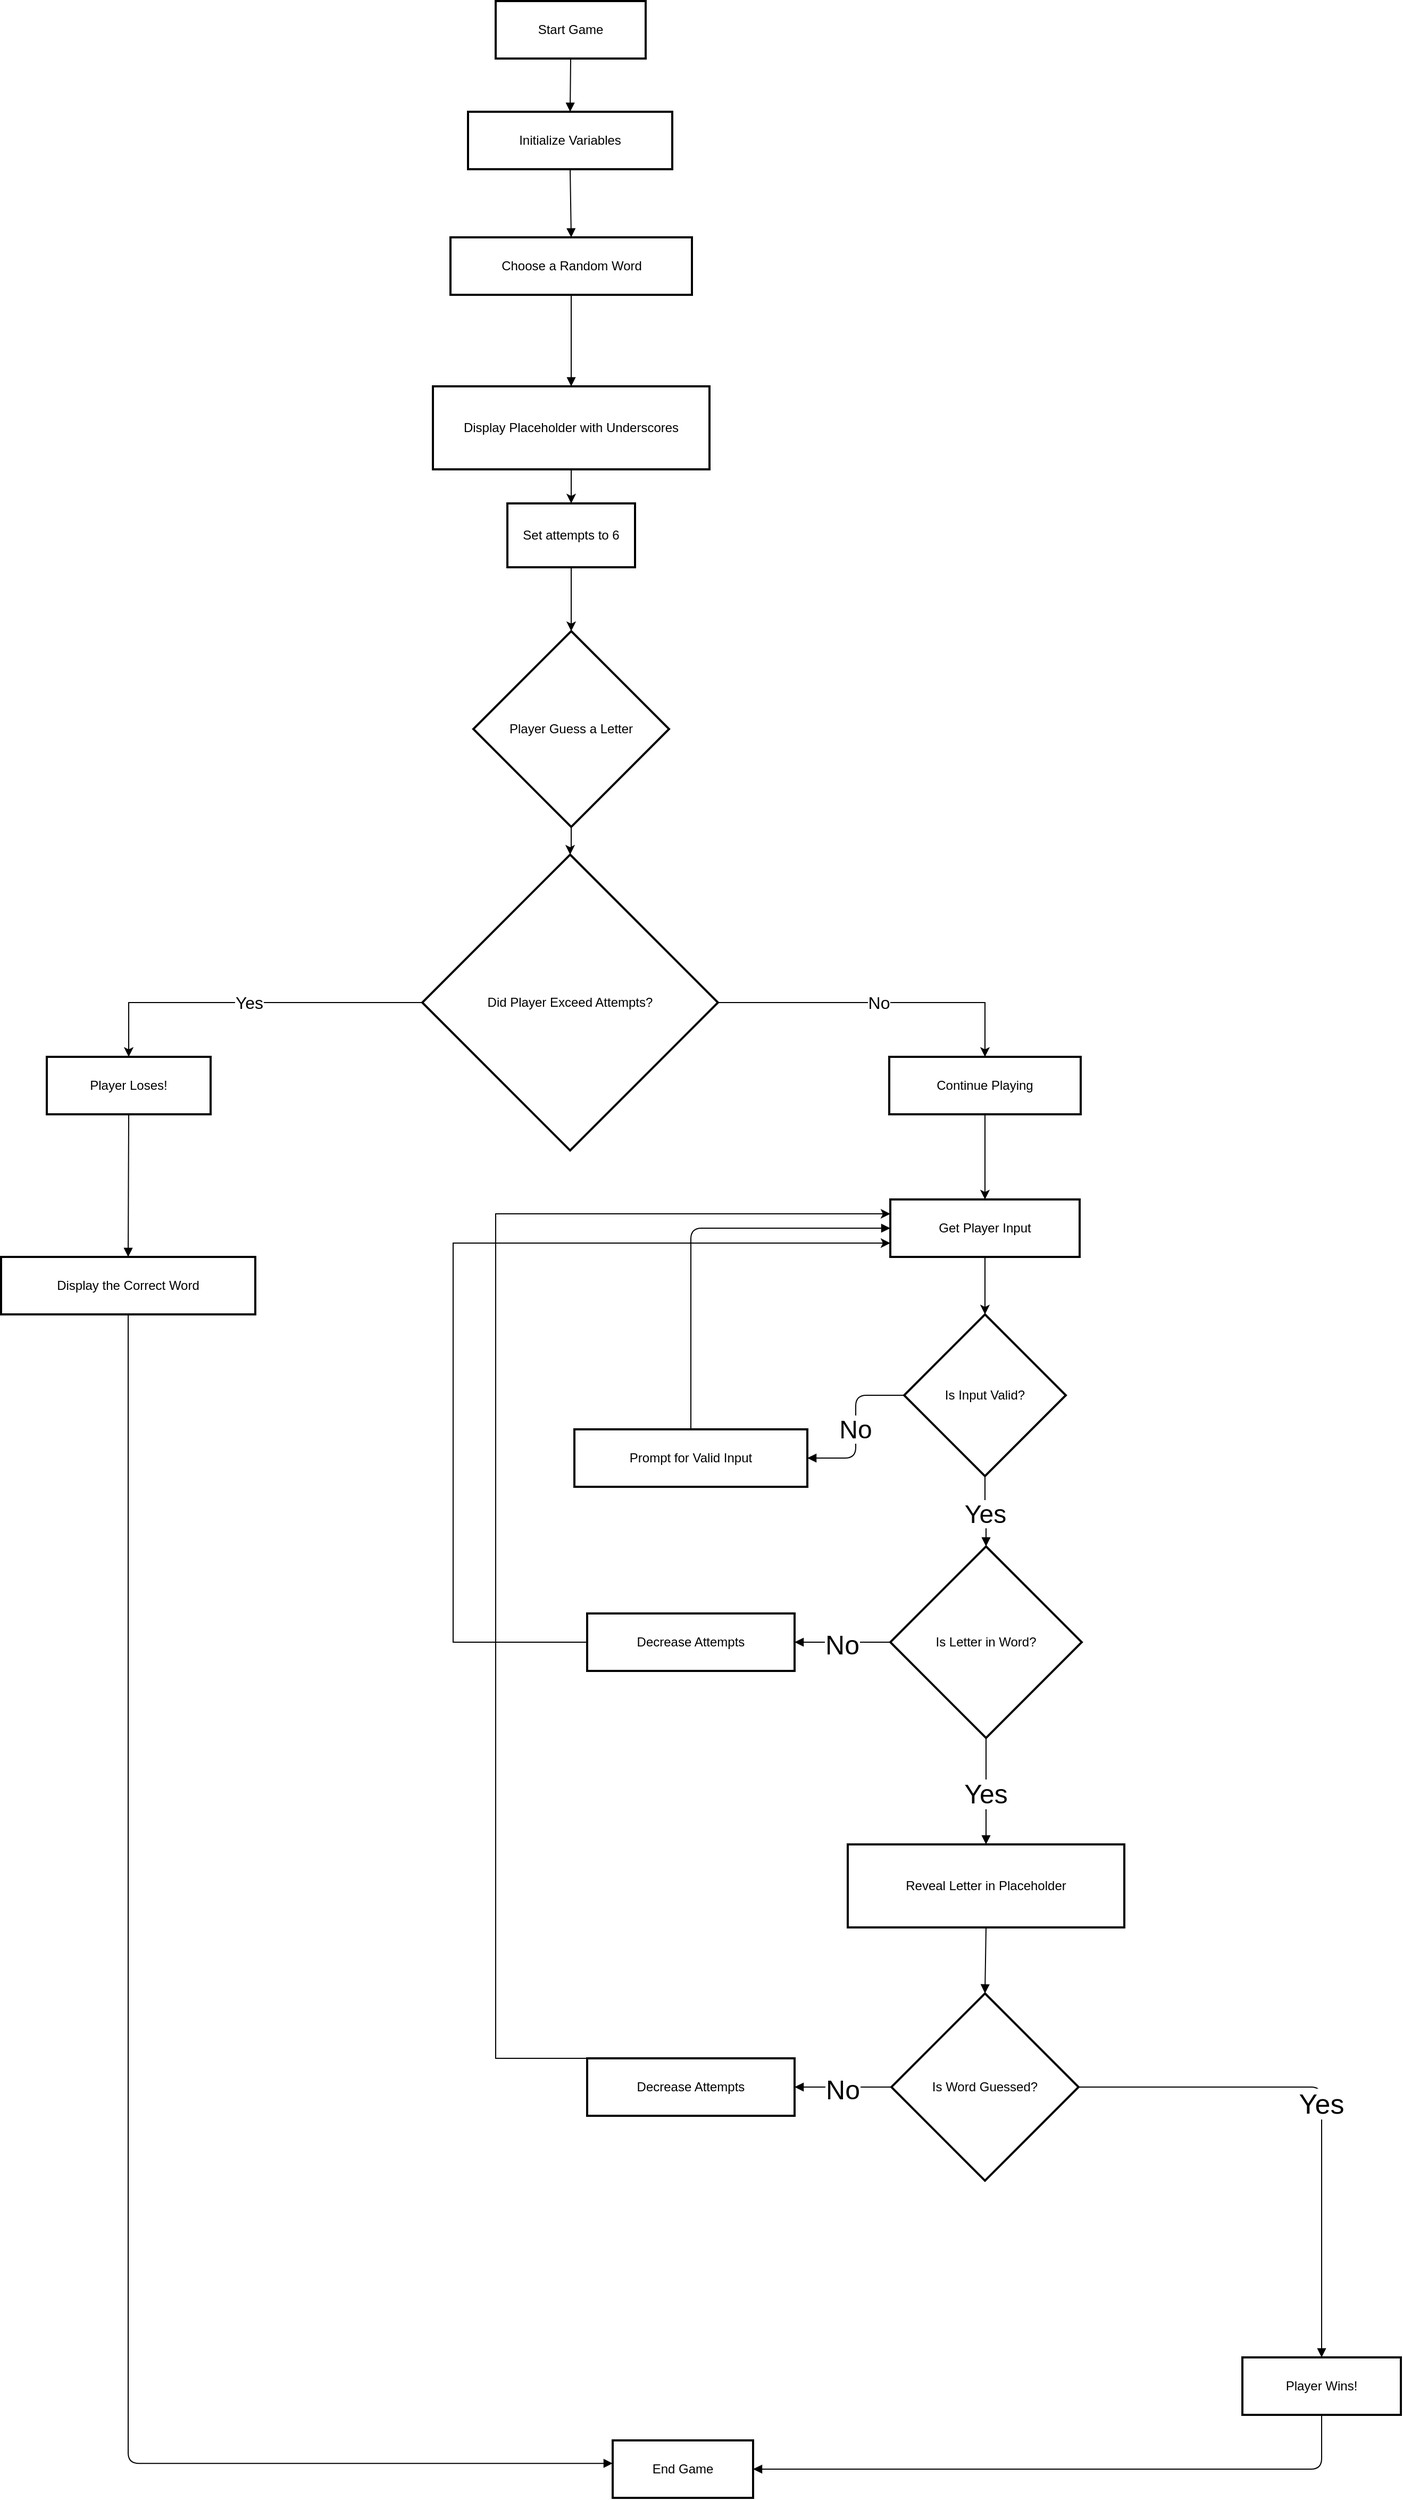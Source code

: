 <mxfile version="26.2.13">
  <diagram name="Page-1" id="NiWdrPOaWjYucaPMlJ96">
    <mxGraphModel dx="1860" dy="1202" grid="1" gridSize="10" guides="1" tooltips="1" connect="1" arrows="1" fold="1" page="1" pageScale="1" pageWidth="850" pageHeight="1100" math="0" shadow="0">
      <root>
        <mxCell id="0" />
        <mxCell id="1" parent="0" />
        <mxCell id="2" value="Start Game" style="whiteSpace=wrap;strokeWidth=2;" parent="1" vertex="1">
          <mxGeometry x="500" y="8" width="141" height="54" as="geometry" />
        </mxCell>
        <mxCell id="3" value="Initialize Variables" style="whiteSpace=wrap;strokeWidth=2;" parent="1" vertex="1">
          <mxGeometry x="474" y="112" width="192" height="54" as="geometry" />
        </mxCell>
        <mxCell id="4" value="Choose a Random Word" style="whiteSpace=wrap;strokeWidth=2;" parent="1" vertex="1">
          <mxGeometry x="457.5" y="230" width="227" height="54" as="geometry" />
        </mxCell>
        <mxCell id="YT8uDE4EeQOpRHnHhIhQ-52" value="" style="edgeStyle=orthogonalEdgeStyle;rounded=0;orthogonalLoop=1;jettySize=auto;html=1;" edge="1" parent="1" source="5" target="YT8uDE4EeQOpRHnHhIhQ-50">
          <mxGeometry relative="1" as="geometry" />
        </mxCell>
        <mxCell id="5" value="Display Placeholder with Underscores" style="whiteSpace=wrap;strokeWidth=2;" parent="1" vertex="1">
          <mxGeometry x="441" y="370" width="260" height="78" as="geometry" />
        </mxCell>
        <mxCell id="YT8uDE4EeQOpRHnHhIhQ-46" value="" style="edgeStyle=orthogonalEdgeStyle;rounded=0;orthogonalLoop=1;jettySize=auto;html=1;" edge="1" parent="1" source="7" target="17">
          <mxGeometry relative="1" as="geometry" />
        </mxCell>
        <mxCell id="7" value="Player Guess a Letter" style="rhombus;strokeWidth=2;whiteSpace=wrap;" parent="1" vertex="1">
          <mxGeometry x="479" y="600" width="184" height="184" as="geometry" />
        </mxCell>
        <mxCell id="YT8uDE4EeQOpRHnHhIhQ-56" value="" style="edgeStyle=orthogonalEdgeStyle;rounded=0;orthogonalLoop=1;jettySize=auto;html=1;" edge="1" parent="1" source="8" target="9">
          <mxGeometry relative="1" as="geometry" />
        </mxCell>
        <mxCell id="8" value="Get Player Input" style="whiteSpace=wrap;strokeWidth=2;" parent="1" vertex="1">
          <mxGeometry x="871" y="1134" width="178" height="54" as="geometry" />
        </mxCell>
        <mxCell id="9" value="Is Input Valid?" style="rhombus;strokeWidth=2;whiteSpace=wrap;" parent="1" vertex="1">
          <mxGeometry x="884" y="1242" width="152" height="152" as="geometry" />
        </mxCell>
        <mxCell id="10" value="Is Letter in Word?" style="rhombus;strokeWidth=2;whiteSpace=wrap;" parent="1" vertex="1">
          <mxGeometry x="871" y="1460" width="180" height="180" as="geometry" />
        </mxCell>
        <mxCell id="11" value="Prompt for Valid Input" style="whiteSpace=wrap;strokeWidth=2;" parent="1" vertex="1">
          <mxGeometry x="574" y="1350" width="219" height="54" as="geometry" />
        </mxCell>
        <mxCell id="12" value="Reveal Letter in Placeholder" style="whiteSpace=wrap;strokeWidth=2;" parent="1" vertex="1">
          <mxGeometry x="831" y="1740" width="260" height="78" as="geometry" />
        </mxCell>
        <mxCell id="13" value="Is Word Guessed?" style="rhombus;strokeWidth=2;whiteSpace=wrap;" parent="1" vertex="1">
          <mxGeometry x="872" y="1880" width="176" height="176" as="geometry" />
        </mxCell>
        <mxCell id="14" value="Player Wins!" style="whiteSpace=wrap;strokeWidth=2;" parent="1" vertex="1">
          <mxGeometry x="1202" y="2222" width="149" height="54" as="geometry" />
        </mxCell>
        <mxCell id="YT8uDE4EeQOpRHnHhIhQ-59" style="edgeStyle=orthogonalEdgeStyle;rounded=0;orthogonalLoop=1;jettySize=auto;html=1;exitX=0.5;exitY=0;exitDx=0;exitDy=0;entryX=0;entryY=0.25;entryDx=0;entryDy=0;" edge="1" parent="1" source="15" target="8">
          <mxGeometry relative="1" as="geometry">
            <Array as="points">
              <mxPoint x="500" y="1941" />
              <mxPoint x="500" y="1147" />
            </Array>
          </mxGeometry>
        </mxCell>
        <mxCell id="15" value="Decrease Attempts" style="whiteSpace=wrap;strokeWidth=2;" parent="1" vertex="1">
          <mxGeometry x="586" y="1941" width="195" height="54" as="geometry" />
        </mxCell>
        <mxCell id="YT8uDE4EeQOpRHnHhIhQ-57" value="" style="edgeStyle=orthogonalEdgeStyle;rounded=0;orthogonalLoop=1;jettySize=auto;html=1;entryX=0;entryY=0.75;entryDx=0;entryDy=0;" edge="1" parent="1" source="16" target="8">
          <mxGeometry relative="1" as="geometry">
            <mxPoint x="850" y="1160" as="targetPoint" />
            <Array as="points">
              <mxPoint x="460" y="1550" />
              <mxPoint x="460" y="1175" />
              <mxPoint x="871" y="1175" />
            </Array>
          </mxGeometry>
        </mxCell>
        <mxCell id="16" value="Decrease Attempts" style="whiteSpace=wrap;strokeWidth=2;" parent="1" vertex="1">
          <mxGeometry x="586" y="1523" width="195" height="54" as="geometry" />
        </mxCell>
        <mxCell id="YT8uDE4EeQOpRHnHhIhQ-48" value="&lt;font size=&quot;3&quot;&gt;Yes&lt;/font&gt;" style="edgeStyle=orthogonalEdgeStyle;rounded=0;orthogonalLoop=1;jettySize=auto;html=1;entryX=0.5;entryY=0;entryDx=0;entryDy=0;" edge="1" parent="1" source="17" target="18">
          <mxGeometry relative="1" as="geometry">
            <mxPoint x="351" y="949" as="targetPoint" />
          </mxGeometry>
        </mxCell>
        <mxCell id="YT8uDE4EeQOpRHnHhIhQ-54" value="&lt;font size=&quot;3&quot;&gt;No&lt;/font&gt;" style="edgeStyle=orthogonalEdgeStyle;rounded=0;orthogonalLoop=1;jettySize=auto;html=1;exitX=1;exitY=0.5;exitDx=0;exitDy=0;entryX=0.5;entryY=0;entryDx=0;entryDy=0;" edge="1" parent="1" source="17" target="19">
          <mxGeometry relative="1" as="geometry">
            <mxPoint x="971" y="1070.0" as="sourcePoint" />
          </mxGeometry>
        </mxCell>
        <mxCell id="17" value="Did Player Exceed Attempts?" style="rhombus;strokeWidth=2;whiteSpace=wrap;" parent="1" vertex="1">
          <mxGeometry x="431" y="810" width="278" height="278" as="geometry" />
        </mxCell>
        <mxCell id="18" value="Player Loses!" style="whiteSpace=wrap;strokeWidth=2;" parent="1" vertex="1">
          <mxGeometry x="78" y="1000" width="154" height="54" as="geometry" />
        </mxCell>
        <mxCell id="YT8uDE4EeQOpRHnHhIhQ-55" value="" style="edgeStyle=orthogonalEdgeStyle;rounded=0;orthogonalLoop=1;jettySize=auto;html=1;" edge="1" parent="1" source="19" target="8">
          <mxGeometry relative="1" as="geometry" />
        </mxCell>
        <mxCell id="19" value="Continue Playing" style="whiteSpace=wrap;strokeWidth=2;" parent="1" vertex="1">
          <mxGeometry x="870" y="1000" width="180" height="54" as="geometry" />
        </mxCell>
        <mxCell id="20" value="Display the Correct Word" style="whiteSpace=wrap;strokeWidth=2;" parent="1" vertex="1">
          <mxGeometry x="35" y="1188" width="239" height="54" as="geometry" />
        </mxCell>
        <mxCell id="21" value="End Game" style="whiteSpace=wrap;strokeWidth=2;" parent="1" vertex="1">
          <mxGeometry x="610" y="2300" width="132" height="54" as="geometry" />
        </mxCell>
        <mxCell id="22" value="" style="curved=1;startArrow=none;endArrow=block;exitX=0.5;exitY=1;entryX=0.5;entryY=0;" parent="1" source="2" target="3" edge="1">
          <mxGeometry relative="1" as="geometry">
            <Array as="points" />
          </mxGeometry>
        </mxCell>
        <mxCell id="23" value="" style="curved=1;startArrow=none;endArrow=block;exitX=0.5;exitY=1;entryX=0.5;entryY=0;" parent="1" source="3" target="4" edge="1">
          <mxGeometry relative="1" as="geometry">
            <Array as="points" />
          </mxGeometry>
        </mxCell>
        <mxCell id="24" value="" style="curved=1;startArrow=none;endArrow=block;exitX=0.5;exitY=1;entryX=0.5;entryY=0;" parent="1" source="4" target="5" edge="1">
          <mxGeometry relative="1" as="geometry">
            <Array as="points" />
          </mxGeometry>
        </mxCell>
        <mxCell id="29" value="Yes" style="startArrow=none;endArrow=block;exitX=0.5;exitY=1;entryX=0.5;entryY=0;edgeStyle=orthogonalEdgeStyle;exitDx=0;exitDy=0;fontSize=24;entryDx=0;entryDy=0;" parent="1" source="9" target="10" edge="1">
          <mxGeometry relative="1" as="geometry" />
        </mxCell>
        <mxCell id="30" value="No" style="startArrow=none;endArrow=block;exitX=0;exitY=0.5;entryX=1;entryY=0.5;edgeStyle=orthogonalEdgeStyle;fontSize=24;exitDx=0;exitDy=0;entryDx=0;entryDy=0;" parent="1" source="9" target="11" edge="1">
          <mxGeometry relative="1" as="geometry" />
        </mxCell>
        <mxCell id="31" value="" style="startArrow=none;endArrow=block;exitX=0.5;exitY=0;entryX=0;entryY=0.5;edgeStyle=orthogonalEdgeStyle;entryDx=0;entryDy=0;exitDx=0;exitDy=0;" parent="1" source="11" target="8" edge="1">
          <mxGeometry relative="1" as="geometry" />
        </mxCell>
        <mxCell id="32" value="Yes" style="startArrow=none;endArrow=block;entryX=0.5;entryY=0;edgeStyle=orthogonalEdgeStyle;fontSize=25;exitX=0.5;exitY=1;exitDx=0;exitDy=0;" parent="1" source="10" target="12" edge="1">
          <mxGeometry relative="1" as="geometry">
            <mxPoint x="960" y="1650" as="sourcePoint" />
          </mxGeometry>
        </mxCell>
        <mxCell id="33" value="" style="curved=1;startArrow=none;endArrow=block;exitX=0.5;exitY=1;entryX=0.5;entryY=0;" parent="1" source="12" target="13" edge="1">
          <mxGeometry relative="1" as="geometry">
            <Array as="points" />
          </mxGeometry>
        </mxCell>
        <mxCell id="34" value="Yes" style="startArrow=none;endArrow=block;exitX=1;exitY=0.5;entryX=0.5;entryY=0;edgeStyle=orthogonalEdgeStyle;exitDx=0;exitDy=0;fontSize=26;" parent="1" source="13" target="14" edge="1">
          <mxGeometry relative="1" as="geometry" />
        </mxCell>
        <mxCell id="35" value="No" style="startArrow=none;endArrow=block;exitX=0;exitY=0.5;entryX=1;entryY=0.5;edgeStyle=orthogonalEdgeStyle;exitDx=0;exitDy=0;entryDx=0;entryDy=0;fontSize=25;" parent="1" source="13" target="15" edge="1">
          <mxGeometry relative="1" as="geometry" />
        </mxCell>
        <mxCell id="37" value="No" style="startArrow=none;endArrow=block;exitX=0;exitY=0.5;entryX=1;entryY=0.5;edgeStyle=orthogonalEdgeStyle;exitDx=0;exitDy=0;fontSize=25;entryDx=0;entryDy=0;" parent="1" source="10" target="16" edge="1">
          <mxGeometry relative="1" as="geometry" />
        </mxCell>
        <mxCell id="43" value="" style="curved=1;startArrow=none;endArrow=block;exitX=0.5;exitY=1;entryX=0.5;entryY=0;" parent="1" source="18" target="20" edge="1">
          <mxGeometry relative="1" as="geometry">
            <Array as="points" />
          </mxGeometry>
        </mxCell>
        <mxCell id="44" value="" style="startArrow=none;endArrow=block;exitX=0.5;exitY=1;entryX=0;entryY=0.4;edgeStyle=orthogonalEdgeStyle;" parent="1" source="20" target="21" edge="1">
          <mxGeometry relative="1" as="geometry" />
        </mxCell>
        <mxCell id="45" value="" style="startArrow=none;endArrow=block;exitX=0.5;exitY=1;entryX=1;entryY=0.5;edgeStyle=orthogonalEdgeStyle;entryDx=0;entryDy=0;" parent="1" source="14" target="21" edge="1">
          <mxGeometry relative="1" as="geometry" />
        </mxCell>
        <mxCell id="YT8uDE4EeQOpRHnHhIhQ-53" value="" style="edgeStyle=orthogonalEdgeStyle;rounded=0;orthogonalLoop=1;jettySize=auto;html=1;" edge="1" parent="1" source="YT8uDE4EeQOpRHnHhIhQ-50" target="7">
          <mxGeometry relative="1" as="geometry" />
        </mxCell>
        <mxCell id="YT8uDE4EeQOpRHnHhIhQ-50" value="Set attempts to 6" style="whiteSpace=wrap;html=1;strokeWidth=2;" vertex="1" parent="1">
          <mxGeometry x="511" y="480" width="120" height="60" as="geometry" />
        </mxCell>
      </root>
    </mxGraphModel>
  </diagram>
</mxfile>
